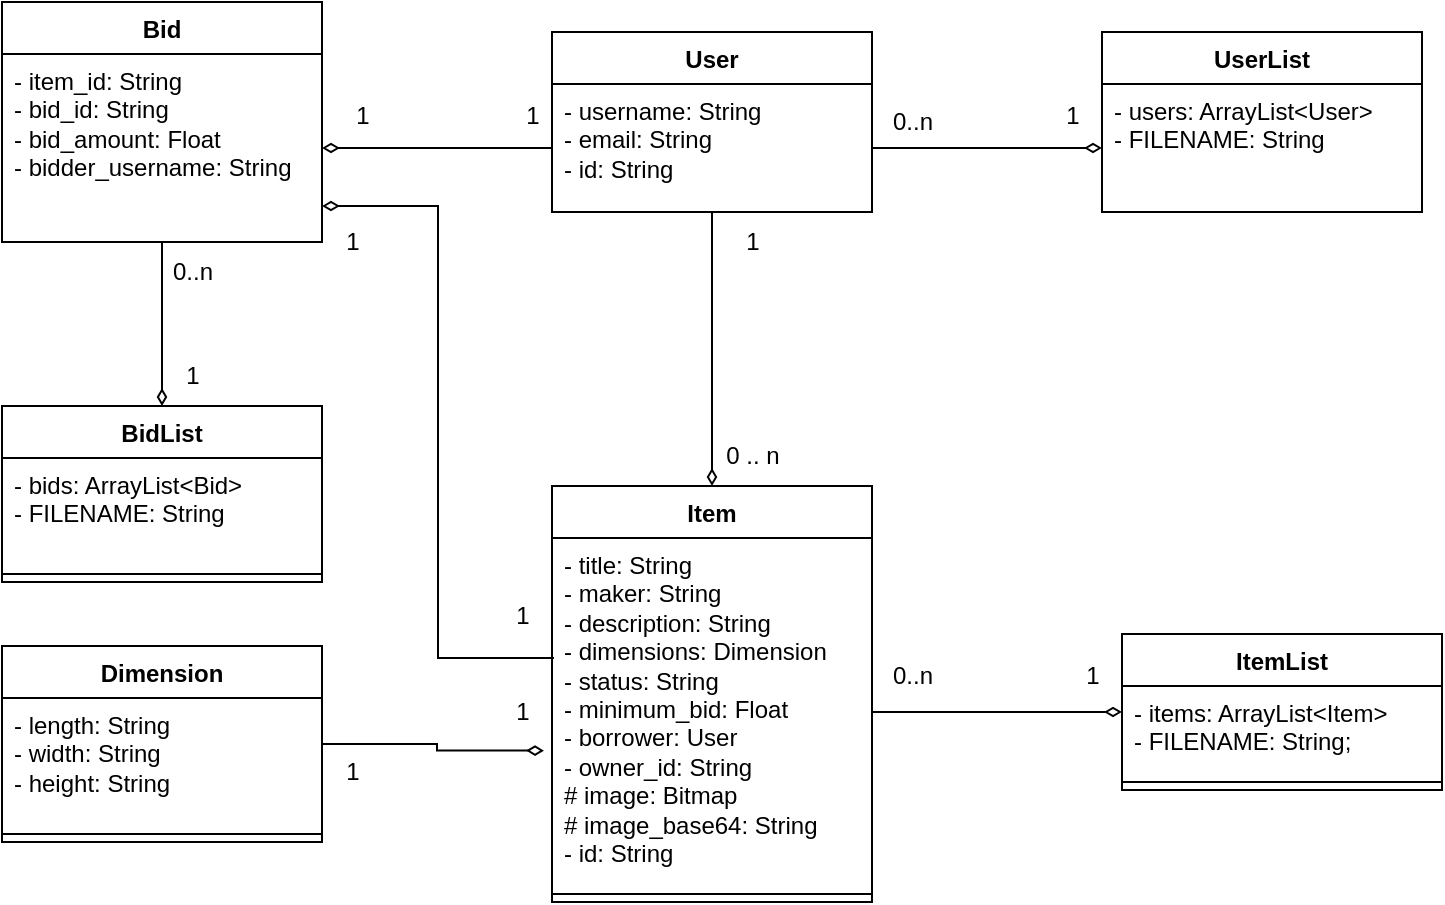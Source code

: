 <mxfile version="21.5.0" type="device">
  <diagram name="Page-1" id="1CKF8raC2OwWsuzx20vV">
    <mxGraphModel dx="954" dy="608" grid="1" gridSize="10" guides="1" tooltips="1" connect="1" arrows="1" fold="1" page="1" pageScale="1" pageWidth="827" pageHeight="1169" math="0" shadow="0">
      <root>
        <mxCell id="0" />
        <mxCell id="1" parent="0" />
        <mxCell id="MHiFcbC2EnRewFzioknL-48" style="edgeStyle=orthogonalEdgeStyle;rounded=0;orthogonalLoop=1;jettySize=auto;html=1;entryX=0.5;entryY=0;entryDx=0;entryDy=0;endArrow=diamondThin;endFill=0;" edge="1" parent="1" source="MHiFcbC2EnRewFzioknL-36" target="MHiFcbC2EnRewFzioknL-44">
          <mxGeometry relative="1" as="geometry" />
        </mxCell>
        <mxCell id="MHiFcbC2EnRewFzioknL-36" value="Bid" style="swimlane;fontStyle=1;align=center;verticalAlign=top;childLayout=stackLayout;horizontal=1;startSize=26;horizontalStack=0;resizeParent=1;resizeParentMax=0;resizeLast=0;collapsible=1;marginBottom=0;whiteSpace=wrap;html=1;" vertex="1" parent="1">
          <mxGeometry x="90" y="88" width="160" height="120" as="geometry" />
        </mxCell>
        <mxCell id="MHiFcbC2EnRewFzioknL-37" value="- item_id: String&amp;nbsp;&lt;br style=&quot;padding: 0px; margin: 0px;&quot;&gt;- bid_id: String&amp;nbsp;&lt;br&gt;- bid_amount: Float&lt;br style=&quot;padding: 0px; margin: 0px;&quot;&gt;- bidder_username: String" style="text;strokeColor=none;fillColor=none;align=left;verticalAlign=top;spacingLeft=4;spacingRight=4;overflow=hidden;rotatable=0;points=[[0,0.5],[1,0.5]];portConstraint=eastwest;whiteSpace=wrap;html=1;" vertex="1" parent="MHiFcbC2EnRewFzioknL-36">
          <mxGeometry y="26" width="160" height="94" as="geometry" />
        </mxCell>
        <mxCell id="MHiFcbC2EnRewFzioknL-75" style="edgeStyle=orthogonalEdgeStyle;rounded=0;orthogonalLoop=1;jettySize=auto;html=1;entryX=0.5;entryY=0;entryDx=0;entryDy=0;endArrow=diamondThin;endFill=0;" edge="1" parent="1" source="MHiFcbC2EnRewFzioknL-40" target="MHiFcbC2EnRewFzioknL-56">
          <mxGeometry relative="1" as="geometry" />
        </mxCell>
        <mxCell id="MHiFcbC2EnRewFzioknL-40" value="User" style="swimlane;fontStyle=1;align=center;verticalAlign=top;childLayout=stackLayout;horizontal=1;startSize=26;horizontalStack=0;resizeParent=1;resizeParentMax=0;resizeLast=0;collapsible=1;marginBottom=0;whiteSpace=wrap;html=1;" vertex="1" parent="1">
          <mxGeometry x="365" y="103" width="160" height="90" as="geometry" />
        </mxCell>
        <mxCell id="MHiFcbC2EnRewFzioknL-41" value="&lt;div&gt;- username: String&lt;/div&gt;&lt;div&gt;- email: String&lt;/div&gt;&lt;div&gt;- id: String&lt;/div&gt;" style="text;strokeColor=none;fillColor=none;align=left;verticalAlign=top;spacingLeft=4;spacingRight=4;overflow=hidden;rotatable=0;points=[[0,0.5],[1,0.5]];portConstraint=eastwest;whiteSpace=wrap;html=1;" vertex="1" parent="MHiFcbC2EnRewFzioknL-40">
          <mxGeometry y="26" width="160" height="64" as="geometry" />
        </mxCell>
        <mxCell id="MHiFcbC2EnRewFzioknL-43" style="edgeStyle=orthogonalEdgeStyle;rounded=0;orthogonalLoop=1;jettySize=auto;html=1;entryX=1;entryY=0.5;entryDx=0;entryDy=0;endArrow=diamondThin;endFill=0;" edge="1" parent="1" source="MHiFcbC2EnRewFzioknL-41" target="MHiFcbC2EnRewFzioknL-37">
          <mxGeometry relative="1" as="geometry" />
        </mxCell>
        <mxCell id="MHiFcbC2EnRewFzioknL-44" value="BidList" style="swimlane;fontStyle=1;align=center;verticalAlign=top;childLayout=stackLayout;horizontal=1;startSize=26;horizontalStack=0;resizeParent=1;resizeParentMax=0;resizeLast=0;collapsible=1;marginBottom=0;whiteSpace=wrap;html=1;" vertex="1" parent="1">
          <mxGeometry x="90" y="290" width="160" height="88" as="geometry" />
        </mxCell>
        <mxCell id="MHiFcbC2EnRewFzioknL-45" value="&lt;div&gt;- bids: ArrayList&amp;lt;Bid&amp;gt;&lt;/div&gt;&lt;div&gt;- FILENAME: String&lt;/div&gt;" style="text;strokeColor=none;fillColor=none;align=left;verticalAlign=top;spacingLeft=4;spacingRight=4;overflow=hidden;rotatable=0;points=[[0,0.5],[1,0.5]];portConstraint=eastwest;whiteSpace=wrap;html=1;" vertex="1" parent="MHiFcbC2EnRewFzioknL-44">
          <mxGeometry y="26" width="160" height="54" as="geometry" />
        </mxCell>
        <mxCell id="MHiFcbC2EnRewFzioknL-46" value="" style="line;strokeWidth=1;fillColor=none;align=left;verticalAlign=middle;spacingTop=-1;spacingLeft=3;spacingRight=3;rotatable=0;labelPosition=right;points=[];portConstraint=eastwest;strokeColor=inherit;" vertex="1" parent="MHiFcbC2EnRewFzioknL-44">
          <mxGeometry y="80" width="160" height="8" as="geometry" />
        </mxCell>
        <mxCell id="MHiFcbC2EnRewFzioknL-49" value="1" style="text;html=1;align=center;verticalAlign=middle;resizable=0;points=[];autosize=1;strokeColor=none;fillColor=none;" vertex="1" parent="1">
          <mxGeometry x="170" y="260" width="30" height="30" as="geometry" />
        </mxCell>
        <mxCell id="MHiFcbC2EnRewFzioknL-50" value="0..n" style="text;html=1;align=center;verticalAlign=middle;resizable=0;points=[];autosize=1;strokeColor=none;fillColor=none;" vertex="1" parent="1">
          <mxGeometry x="165" y="208" width="40" height="30" as="geometry" />
        </mxCell>
        <mxCell id="MHiFcbC2EnRewFzioknL-51" value="UserList" style="swimlane;fontStyle=1;align=center;verticalAlign=top;childLayout=stackLayout;horizontal=1;startSize=26;horizontalStack=0;resizeParent=1;resizeParentMax=0;resizeLast=0;collapsible=1;marginBottom=0;whiteSpace=wrap;html=1;" vertex="1" parent="1">
          <mxGeometry x="640" y="103" width="160" height="90" as="geometry" />
        </mxCell>
        <mxCell id="MHiFcbC2EnRewFzioknL-52" value="&lt;div&gt;- users: ArrayList&amp;lt;User&amp;gt;&amp;nbsp;&lt;/div&gt;&lt;div&gt;- FILENAME: String&lt;/div&gt;" style="text;strokeColor=none;fillColor=none;align=left;verticalAlign=top;spacingLeft=4;spacingRight=4;overflow=hidden;rotatable=0;points=[[0,0.5],[1,0.5]];portConstraint=eastwest;whiteSpace=wrap;html=1;" vertex="1" parent="MHiFcbC2EnRewFzioknL-51">
          <mxGeometry y="26" width="160" height="64" as="geometry" />
        </mxCell>
        <mxCell id="MHiFcbC2EnRewFzioknL-53" style="edgeStyle=orthogonalEdgeStyle;rounded=0;orthogonalLoop=1;jettySize=auto;html=1;entryX=0;entryY=0.5;entryDx=0;entryDy=0;endArrow=diamondThin;endFill=0;" edge="1" parent="1" source="MHiFcbC2EnRewFzioknL-41" target="MHiFcbC2EnRewFzioknL-52">
          <mxGeometry relative="1" as="geometry" />
        </mxCell>
        <mxCell id="MHiFcbC2EnRewFzioknL-54" value="1" style="text;html=1;align=center;verticalAlign=middle;resizable=0;points=[];autosize=1;strokeColor=none;fillColor=none;" vertex="1" parent="1">
          <mxGeometry x="610" y="130" width="30" height="30" as="geometry" />
        </mxCell>
        <mxCell id="MHiFcbC2EnRewFzioknL-55" value="0..n" style="text;html=1;align=center;verticalAlign=middle;resizable=0;points=[];autosize=1;strokeColor=none;fillColor=none;" vertex="1" parent="1">
          <mxGeometry x="525" y="133" width="40" height="30" as="geometry" />
        </mxCell>
        <mxCell id="MHiFcbC2EnRewFzioknL-56" value="Item" style="swimlane;fontStyle=1;align=center;verticalAlign=top;childLayout=stackLayout;horizontal=1;startSize=26;horizontalStack=0;resizeParent=1;resizeParentMax=0;resizeLast=0;collapsible=1;marginBottom=0;whiteSpace=wrap;html=1;" vertex="1" parent="1">
          <mxGeometry x="365" y="330" width="160" height="208" as="geometry" />
        </mxCell>
        <mxCell id="MHiFcbC2EnRewFzioknL-57" value="&lt;div&gt;- title: String&lt;/div&gt;&lt;div&gt;- maker: String&lt;/div&gt;&lt;div&gt;- description: String&lt;/div&gt;&lt;div&gt;- dimensions: Dimension&lt;/div&gt;&lt;div&gt;- status: String&lt;/div&gt;&lt;div&gt;- minimum_bid: Float&lt;/div&gt;&lt;div&gt;- borrower: User&lt;/div&gt;&lt;div&gt;- owner_id: String&lt;/div&gt;&lt;div&gt;# image: Bitmap&lt;/div&gt;&lt;div&gt;# image_base64: String&lt;/div&gt;&lt;div&gt;- id: String&lt;/div&gt;" style="text;strokeColor=none;fillColor=none;align=left;verticalAlign=top;spacingLeft=4;spacingRight=4;overflow=hidden;rotatable=0;points=[[0,0.5],[1,0.5]];portConstraint=eastwest;whiteSpace=wrap;html=1;" vertex="1" parent="MHiFcbC2EnRewFzioknL-56">
          <mxGeometry y="26" width="160" height="174" as="geometry" />
        </mxCell>
        <mxCell id="MHiFcbC2EnRewFzioknL-58" value="" style="line;strokeWidth=1;fillColor=none;align=left;verticalAlign=middle;spacingTop=-1;spacingLeft=3;spacingRight=3;rotatable=0;labelPosition=right;points=[];portConstraint=eastwest;strokeColor=inherit;" vertex="1" parent="MHiFcbC2EnRewFzioknL-56">
          <mxGeometry y="200" width="160" height="8" as="geometry" />
        </mxCell>
        <mxCell id="MHiFcbC2EnRewFzioknL-64" style="edgeStyle=orthogonalEdgeStyle;rounded=0;orthogonalLoop=1;jettySize=auto;html=1;entryX=-0.025;entryY=0.611;entryDx=0;entryDy=0;entryPerimeter=0;endArrow=diamondThin;endFill=0;" edge="1" parent="1" source="MHiFcbC2EnRewFzioknL-60" target="MHiFcbC2EnRewFzioknL-57">
          <mxGeometry relative="1" as="geometry" />
        </mxCell>
        <mxCell id="MHiFcbC2EnRewFzioknL-60" value="Dimension" style="swimlane;fontStyle=1;align=center;verticalAlign=top;childLayout=stackLayout;horizontal=1;startSize=26;horizontalStack=0;resizeParent=1;resizeParentMax=0;resizeLast=0;collapsible=1;marginBottom=0;whiteSpace=wrap;html=1;" vertex="1" parent="1">
          <mxGeometry x="90" y="410" width="160" height="98" as="geometry" />
        </mxCell>
        <mxCell id="MHiFcbC2EnRewFzioknL-61" value="&lt;div&gt;- length: String&lt;/div&gt;&lt;div&gt;- width: String&lt;/div&gt;&lt;div&gt;- height: String&lt;/div&gt;" style="text;strokeColor=none;fillColor=none;align=left;verticalAlign=top;spacingLeft=4;spacingRight=4;overflow=hidden;rotatable=0;points=[[0,0.5],[1,0.5]];portConstraint=eastwest;whiteSpace=wrap;html=1;" vertex="1" parent="MHiFcbC2EnRewFzioknL-60">
          <mxGeometry y="26" width="160" height="64" as="geometry" />
        </mxCell>
        <mxCell id="MHiFcbC2EnRewFzioknL-62" value="" style="line;strokeWidth=1;fillColor=none;align=left;verticalAlign=middle;spacingTop=-1;spacingLeft=3;spacingRight=3;rotatable=0;labelPosition=right;points=[];portConstraint=eastwest;strokeColor=inherit;" vertex="1" parent="MHiFcbC2EnRewFzioknL-60">
          <mxGeometry y="90" width="160" height="8" as="geometry" />
        </mxCell>
        <mxCell id="MHiFcbC2EnRewFzioknL-65" value="1" style="text;html=1;align=center;verticalAlign=middle;resizable=0;points=[];autosize=1;strokeColor=none;fillColor=none;" vertex="1" parent="1">
          <mxGeometry x="340" y="130" width="30" height="30" as="geometry" />
        </mxCell>
        <mxCell id="MHiFcbC2EnRewFzioknL-66" value="1" style="text;html=1;align=center;verticalAlign=middle;resizable=0;points=[];autosize=1;strokeColor=none;fillColor=none;" vertex="1" parent="1">
          <mxGeometry x="255" y="130" width="30" height="30" as="geometry" />
        </mxCell>
        <mxCell id="MHiFcbC2EnRewFzioknL-67" value="ItemList" style="swimlane;fontStyle=1;align=center;verticalAlign=top;childLayout=stackLayout;horizontal=1;startSize=26;horizontalStack=0;resizeParent=1;resizeParentMax=0;resizeLast=0;collapsible=1;marginBottom=0;whiteSpace=wrap;html=1;" vertex="1" parent="1">
          <mxGeometry x="650" y="404" width="160" height="78" as="geometry" />
        </mxCell>
        <mxCell id="MHiFcbC2EnRewFzioknL-68" value="&lt;div&gt;- items: ArrayList&amp;lt;Item&amp;gt;&amp;nbsp;&lt;/div&gt;&lt;div&gt;- FILENAME: String;&lt;/div&gt;" style="text;strokeColor=none;fillColor=none;align=left;verticalAlign=top;spacingLeft=4;spacingRight=4;overflow=hidden;rotatable=0;points=[[0,0.5],[1,0.5]];portConstraint=eastwest;whiteSpace=wrap;html=1;" vertex="1" parent="MHiFcbC2EnRewFzioknL-67">
          <mxGeometry y="26" width="160" height="44" as="geometry" />
        </mxCell>
        <mxCell id="MHiFcbC2EnRewFzioknL-69" value="" style="line;strokeWidth=1;fillColor=none;align=left;verticalAlign=middle;spacingTop=-1;spacingLeft=3;spacingRight=3;rotatable=0;labelPosition=right;points=[];portConstraint=eastwest;strokeColor=inherit;" vertex="1" parent="MHiFcbC2EnRewFzioknL-67">
          <mxGeometry y="70" width="160" height="8" as="geometry" />
        </mxCell>
        <mxCell id="MHiFcbC2EnRewFzioknL-70" style="edgeStyle=orthogonalEdgeStyle;rounded=0;orthogonalLoop=1;jettySize=auto;html=1;endArrow=diamondThin;endFill=0;" edge="1" parent="1" source="MHiFcbC2EnRewFzioknL-57" target="MHiFcbC2EnRewFzioknL-67">
          <mxGeometry relative="1" as="geometry" />
        </mxCell>
        <mxCell id="MHiFcbC2EnRewFzioknL-71" value="1" style="text;html=1;align=center;verticalAlign=middle;resizable=0;points=[];autosize=1;strokeColor=none;fillColor=none;" vertex="1" parent="1">
          <mxGeometry x="620" y="410" width="30" height="30" as="geometry" />
        </mxCell>
        <mxCell id="MHiFcbC2EnRewFzioknL-72" value="0..n" style="text;html=1;align=center;verticalAlign=middle;resizable=0;points=[];autosize=1;strokeColor=none;fillColor=none;" vertex="1" parent="1">
          <mxGeometry x="525" y="410" width="40" height="30" as="geometry" />
        </mxCell>
        <mxCell id="MHiFcbC2EnRewFzioknL-73" value="1" style="text;html=1;align=center;verticalAlign=middle;resizable=0;points=[];autosize=1;strokeColor=none;fillColor=none;" vertex="1" parent="1">
          <mxGeometry x="335" y="428" width="30" height="30" as="geometry" />
        </mxCell>
        <mxCell id="MHiFcbC2EnRewFzioknL-74" value="1" style="text;html=1;align=center;verticalAlign=middle;resizable=0;points=[];autosize=1;strokeColor=none;fillColor=none;" vertex="1" parent="1">
          <mxGeometry x="250" y="458" width="30" height="30" as="geometry" />
        </mxCell>
        <mxCell id="MHiFcbC2EnRewFzioknL-76" value="1" style="text;html=1;align=center;verticalAlign=middle;resizable=0;points=[];autosize=1;strokeColor=none;fillColor=none;" vertex="1" parent="1">
          <mxGeometry x="450" y="193" width="30" height="30" as="geometry" />
        </mxCell>
        <mxCell id="MHiFcbC2EnRewFzioknL-77" value="0 .. n" style="text;html=1;align=center;verticalAlign=middle;resizable=0;points=[];autosize=1;strokeColor=none;fillColor=none;" vertex="1" parent="1">
          <mxGeometry x="440" y="300" width="50" height="30" as="geometry" />
        </mxCell>
        <mxCell id="MHiFcbC2EnRewFzioknL-78" style="edgeStyle=orthogonalEdgeStyle;rounded=0;orthogonalLoop=1;jettySize=auto;html=1;entryX=0.006;entryY=0.345;entryDx=0;entryDy=0;entryPerimeter=0;endArrow=none;endFill=0;startArrow=diamondThin;startFill=0;" edge="1" parent="1" source="MHiFcbC2EnRewFzioknL-37" target="MHiFcbC2EnRewFzioknL-57">
          <mxGeometry relative="1" as="geometry">
            <Array as="points">
              <mxPoint x="308" y="190" />
              <mxPoint x="308" y="416" />
            </Array>
          </mxGeometry>
        </mxCell>
        <mxCell id="MHiFcbC2EnRewFzioknL-79" value="1" style="text;html=1;align=center;verticalAlign=middle;resizable=0;points=[];autosize=1;strokeColor=none;fillColor=none;" vertex="1" parent="1">
          <mxGeometry x="335" y="380" width="30" height="30" as="geometry" />
        </mxCell>
        <mxCell id="MHiFcbC2EnRewFzioknL-80" value="1" style="text;html=1;align=center;verticalAlign=middle;resizable=0;points=[];autosize=1;strokeColor=none;fillColor=none;" vertex="1" parent="1">
          <mxGeometry x="250" y="193" width="30" height="30" as="geometry" />
        </mxCell>
      </root>
    </mxGraphModel>
  </diagram>
</mxfile>
